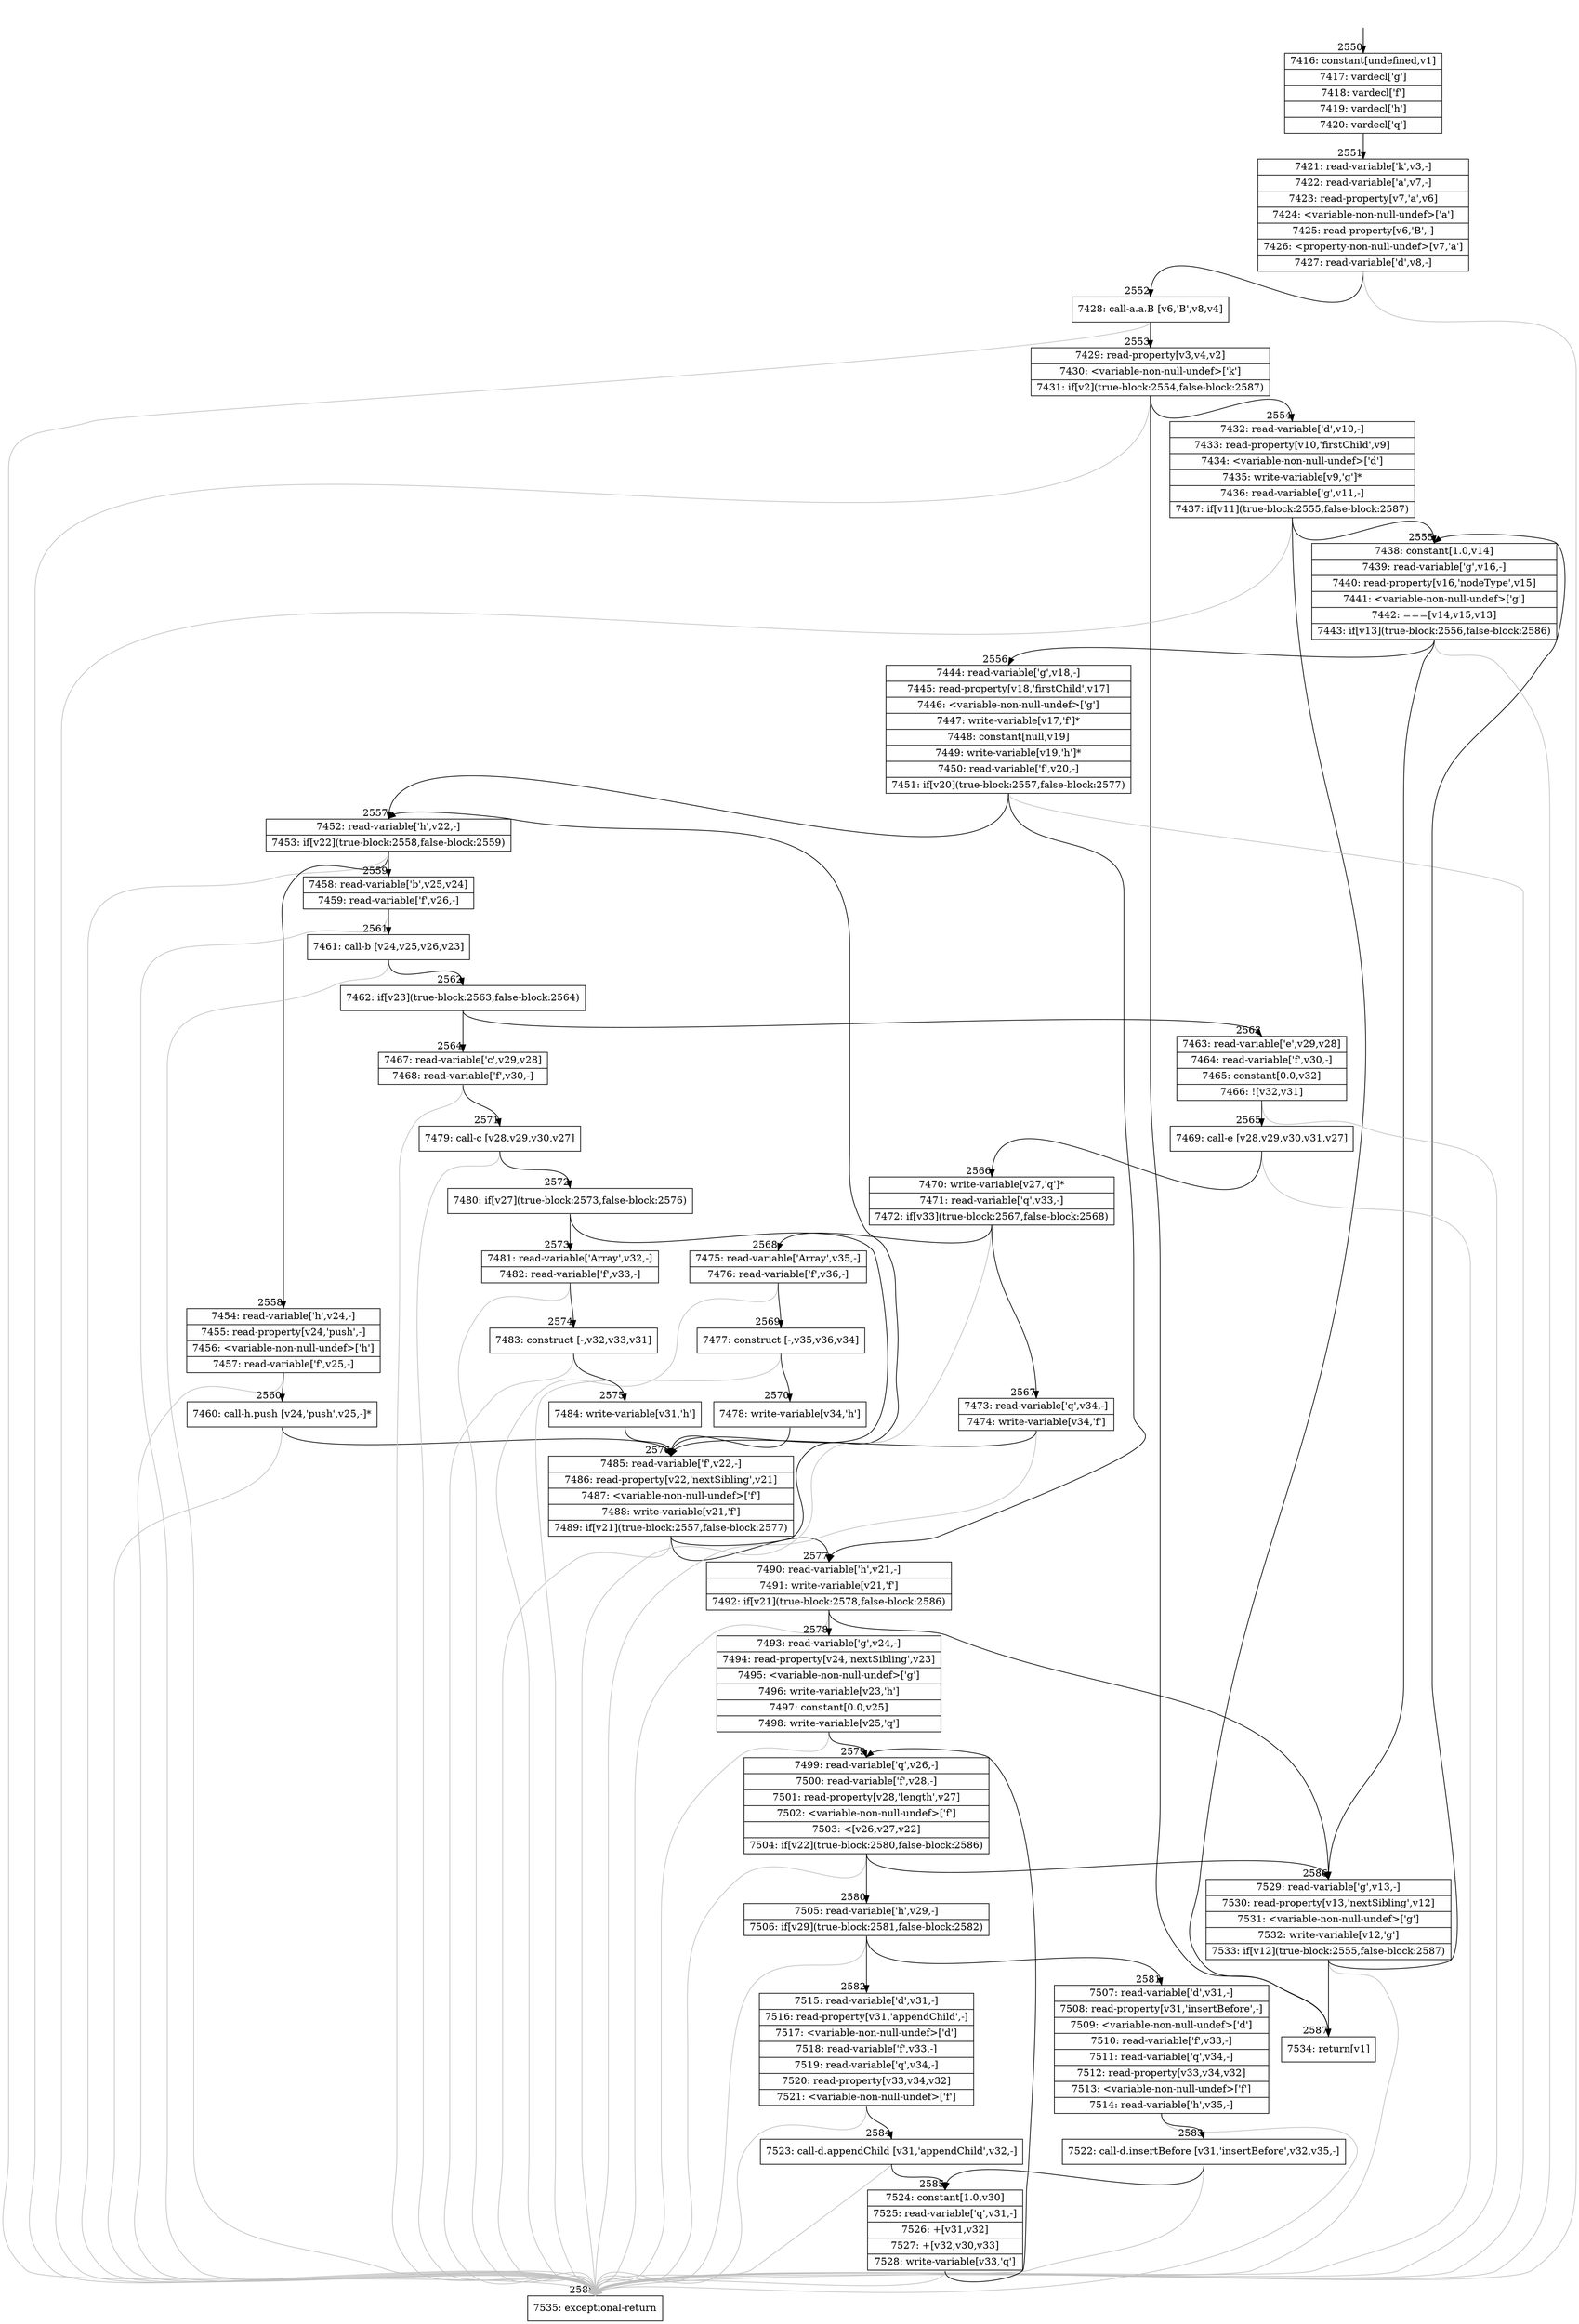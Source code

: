 digraph {
rankdir="TD"
BB_entry206[shape=none,label=""];
BB_entry206 -> BB2550 [tailport=s, headport=n, headlabel="    2550"]
BB2550 [shape=record label="{7416: constant[undefined,v1]|7417: vardecl['g']|7418: vardecl['f']|7419: vardecl['h']|7420: vardecl['q']}" ] 
BB2550 -> BB2551 [tailport=s, headport=n, headlabel="      2551"]
BB2551 [shape=record label="{7421: read-variable['k',v3,-]|7422: read-variable['a',v7,-]|7423: read-property[v7,'a',v6]|7424: \<variable-non-null-undef\>['a']|7425: read-property[v6,'B',-]|7426: \<property-non-null-undef\>[v7,'a']|7427: read-variable['d',v8,-]}" ] 
BB2551 -> BB2552 [tailport=s, headport=n, headlabel="      2552"]
BB2551 -> BB2588 [tailport=s, headport=n, color=gray, headlabel="      2588"]
BB2552 [shape=record label="{7428: call-a.a.B [v6,'B',v8,v4]}" ] 
BB2552 -> BB2553 [tailport=s, headport=n, headlabel="      2553"]
BB2552 -> BB2588 [tailport=s, headport=n, color=gray]
BB2553 [shape=record label="{7429: read-property[v3,v4,v2]|7430: \<variable-non-null-undef\>['k']|7431: if[v2](true-block:2554,false-block:2587)}" ] 
BB2553 -> BB2554 [tailport=s, headport=n, headlabel="      2554"]
BB2553 -> BB2587 [tailport=s, headport=n, headlabel="      2587"]
BB2553 -> BB2588 [tailport=s, headport=n, color=gray]
BB2554 [shape=record label="{7432: read-variable['d',v10,-]|7433: read-property[v10,'firstChild',v9]|7434: \<variable-non-null-undef\>['d']|7435: write-variable[v9,'g']*|7436: read-variable['g',v11,-]|7437: if[v11](true-block:2555,false-block:2587)}" ] 
BB2554 -> BB2555 [tailport=s, headport=n, headlabel="      2555"]
BB2554 -> BB2587 [tailport=s, headport=n]
BB2554 -> BB2588 [tailport=s, headport=n, color=gray]
BB2555 [shape=record label="{7438: constant[1.0,v14]|7439: read-variable['g',v16,-]|7440: read-property[v16,'nodeType',v15]|7441: \<variable-non-null-undef\>['g']|7442: ===[v14,v15,v13]|7443: if[v13](true-block:2556,false-block:2586)}" ] 
BB2555 -> BB2556 [tailport=s, headport=n, headlabel="      2556"]
BB2555 -> BB2586 [tailport=s, headport=n, headlabel="      2586"]
BB2555 -> BB2588 [tailport=s, headport=n, color=gray]
BB2556 [shape=record label="{7444: read-variable['g',v18,-]|7445: read-property[v18,'firstChild',v17]|7446: \<variable-non-null-undef\>['g']|7447: write-variable[v17,'f']*|7448: constant[null,v19]|7449: write-variable[v19,'h']*|7450: read-variable['f',v20,-]|7451: if[v20](true-block:2557,false-block:2577)}" ] 
BB2556 -> BB2557 [tailport=s, headport=n, headlabel="      2557"]
BB2556 -> BB2577 [tailport=s, headport=n, headlabel="      2577"]
BB2556 -> BB2588 [tailport=s, headport=n, color=gray]
BB2557 [shape=record label="{7452: read-variable['h',v22,-]|7453: if[v22](true-block:2558,false-block:2559)}" ] 
BB2557 -> BB2558 [tailport=s, headport=n, headlabel="      2558"]
BB2557 -> BB2559 [tailport=s, headport=n, headlabel="      2559"]
BB2557 -> BB2588 [tailport=s, headport=n, color=gray]
BB2558 [shape=record label="{7454: read-variable['h',v24,-]|7455: read-property[v24,'push',-]|7456: \<variable-non-null-undef\>['h']|7457: read-variable['f',v25,-]}" ] 
BB2558 -> BB2560 [tailport=s, headport=n, headlabel="      2560"]
BB2558 -> BB2588 [tailport=s, headport=n, color=gray]
BB2559 [shape=record label="{7458: read-variable['b',v25,v24]|7459: read-variable['f',v26,-]}" ] 
BB2559 -> BB2561 [tailport=s, headport=n, headlabel="      2561"]
BB2559 -> BB2588 [tailport=s, headport=n, color=gray]
BB2560 [shape=record label="{7460: call-h.push [v24,'push',v25,-]*}" ] 
BB2560 -> BB2576 [tailport=s, headport=n, headlabel="      2576"]
BB2560 -> BB2588 [tailport=s, headport=n, color=gray]
BB2561 [shape=record label="{7461: call-b [v24,v25,v26,v23]}" ] 
BB2561 -> BB2562 [tailport=s, headport=n, headlabel="      2562"]
BB2561 -> BB2588 [tailport=s, headport=n, color=gray]
BB2562 [shape=record label="{7462: if[v23](true-block:2563,false-block:2564)}" ] 
BB2562 -> BB2563 [tailport=s, headport=n, headlabel="      2563"]
BB2562 -> BB2564 [tailport=s, headport=n, headlabel="      2564"]
BB2563 [shape=record label="{7463: read-variable['e',v29,v28]|7464: read-variable['f',v30,-]|7465: constant[0.0,v32]|7466: ![v32,v31]}" ] 
BB2563 -> BB2565 [tailport=s, headport=n, headlabel="      2565"]
BB2563 -> BB2588 [tailport=s, headport=n, color=gray]
BB2564 [shape=record label="{7467: read-variable['c',v29,v28]|7468: read-variable['f',v30,-]}" ] 
BB2564 -> BB2571 [tailport=s, headport=n, headlabel="      2571"]
BB2564 -> BB2588 [tailport=s, headport=n, color=gray]
BB2565 [shape=record label="{7469: call-e [v28,v29,v30,v31,v27]}" ] 
BB2565 -> BB2566 [tailport=s, headport=n, headlabel="      2566"]
BB2565 -> BB2588 [tailport=s, headport=n, color=gray]
BB2566 [shape=record label="{7470: write-variable[v27,'q']*|7471: read-variable['q',v33,-]|7472: if[v33](true-block:2567,false-block:2568)}" ] 
BB2566 -> BB2567 [tailport=s, headport=n, headlabel="      2567"]
BB2566 -> BB2568 [tailport=s, headport=n, headlabel="      2568"]
BB2566 -> BB2588 [tailport=s, headport=n, color=gray]
BB2567 [shape=record label="{7473: read-variable['q',v34,-]|7474: write-variable[v34,'f']}" ] 
BB2567 -> BB2576 [tailport=s, headport=n]
BB2567 -> BB2588 [tailport=s, headport=n, color=gray]
BB2568 [shape=record label="{7475: read-variable['Array',v35,-]|7476: read-variable['f',v36,-]}" ] 
BB2568 -> BB2569 [tailport=s, headport=n, headlabel="      2569"]
BB2568 -> BB2588 [tailport=s, headport=n, color=gray]
BB2569 [shape=record label="{7477: construct [-,v35,v36,v34]}" ] 
BB2569 -> BB2570 [tailport=s, headport=n, headlabel="      2570"]
BB2569 -> BB2588 [tailport=s, headport=n, color=gray]
BB2570 [shape=record label="{7478: write-variable[v34,'h']}" ] 
BB2570 -> BB2576 [tailport=s, headport=n]
BB2571 [shape=record label="{7479: call-c [v28,v29,v30,v27]}" ] 
BB2571 -> BB2572 [tailport=s, headport=n, headlabel="      2572"]
BB2571 -> BB2588 [tailport=s, headport=n, color=gray]
BB2572 [shape=record label="{7480: if[v27](true-block:2573,false-block:2576)}" ] 
BB2572 -> BB2576 [tailport=s, headport=n]
BB2572 -> BB2573 [tailport=s, headport=n, headlabel="      2573"]
BB2573 [shape=record label="{7481: read-variable['Array',v32,-]|7482: read-variable['f',v33,-]}" ] 
BB2573 -> BB2574 [tailport=s, headport=n, headlabel="      2574"]
BB2573 -> BB2588 [tailport=s, headport=n, color=gray]
BB2574 [shape=record label="{7483: construct [-,v32,v33,v31]}" ] 
BB2574 -> BB2575 [tailport=s, headport=n, headlabel="      2575"]
BB2574 -> BB2588 [tailport=s, headport=n, color=gray]
BB2575 [shape=record label="{7484: write-variable[v31,'h']}" ] 
BB2575 -> BB2576 [tailport=s, headport=n]
BB2576 [shape=record label="{7485: read-variable['f',v22,-]|7486: read-property[v22,'nextSibling',v21]|7487: \<variable-non-null-undef\>['f']|7488: write-variable[v21,'f']|7489: if[v21](true-block:2557,false-block:2577)}" ] 
BB2576 -> BB2557 [tailport=s, headport=n]
BB2576 -> BB2577 [tailport=s, headport=n]
BB2576 -> BB2588 [tailport=s, headport=n, color=gray]
BB2577 [shape=record label="{7490: read-variable['h',v21,-]|7491: write-variable[v21,'f']|7492: if[v21](true-block:2578,false-block:2586)}" ] 
BB2577 -> BB2578 [tailport=s, headport=n, headlabel="      2578"]
BB2577 -> BB2586 [tailport=s, headport=n]
BB2577 -> BB2588 [tailport=s, headport=n, color=gray]
BB2578 [shape=record label="{7493: read-variable['g',v24,-]|7494: read-property[v24,'nextSibling',v23]|7495: \<variable-non-null-undef\>['g']|7496: write-variable[v23,'h']|7497: constant[0.0,v25]|7498: write-variable[v25,'q']}" ] 
BB2578 -> BB2579 [tailport=s, headport=n, headlabel="      2579"]
BB2578 -> BB2588 [tailport=s, headport=n, color=gray]
BB2579 [shape=record label="{7499: read-variable['q',v26,-]|7500: read-variable['f',v28,-]|7501: read-property[v28,'length',v27]|7502: \<variable-non-null-undef\>['f']|7503: \<[v26,v27,v22]|7504: if[v22](true-block:2580,false-block:2586)}" ] 
BB2579 -> BB2580 [tailport=s, headport=n, headlabel="      2580"]
BB2579 -> BB2586 [tailport=s, headport=n]
BB2579 -> BB2588 [tailport=s, headport=n, color=gray]
BB2580 [shape=record label="{7505: read-variable['h',v29,-]|7506: if[v29](true-block:2581,false-block:2582)}" ] 
BB2580 -> BB2581 [tailport=s, headport=n, headlabel="      2581"]
BB2580 -> BB2582 [tailport=s, headport=n, headlabel="      2582"]
BB2580 -> BB2588 [tailport=s, headport=n, color=gray]
BB2581 [shape=record label="{7507: read-variable['d',v31,-]|7508: read-property[v31,'insertBefore',-]|7509: \<variable-non-null-undef\>['d']|7510: read-variable['f',v33,-]|7511: read-variable['q',v34,-]|7512: read-property[v33,v34,v32]|7513: \<variable-non-null-undef\>['f']|7514: read-variable['h',v35,-]}" ] 
BB2581 -> BB2583 [tailport=s, headport=n, headlabel="      2583"]
BB2581 -> BB2588 [tailport=s, headport=n, color=gray]
BB2582 [shape=record label="{7515: read-variable['d',v31,-]|7516: read-property[v31,'appendChild',-]|7517: \<variable-non-null-undef\>['d']|7518: read-variable['f',v33,-]|7519: read-variable['q',v34,-]|7520: read-property[v33,v34,v32]|7521: \<variable-non-null-undef\>['f']}" ] 
BB2582 -> BB2584 [tailport=s, headport=n, headlabel="      2584"]
BB2582 -> BB2588 [tailport=s, headport=n, color=gray]
BB2583 [shape=record label="{7522: call-d.insertBefore [v31,'insertBefore',v32,v35,-]}" ] 
BB2583 -> BB2585 [tailport=s, headport=n, headlabel="      2585"]
BB2583 -> BB2588 [tailport=s, headport=n, color=gray]
BB2584 [shape=record label="{7523: call-d.appendChild [v31,'appendChild',v32,-]}" ] 
BB2584 -> BB2585 [tailport=s, headport=n]
BB2584 -> BB2588 [tailport=s, headport=n, color=gray]
BB2585 [shape=record label="{7524: constant[1.0,v30]|7525: read-variable['q',v31,-]|7526: +[v31,v32]|7527: +[v32,v30,v33]|7528: write-variable[v33,'q']}" ] 
BB2585 -> BB2579 [tailport=s, headport=n]
BB2585 -> BB2588 [tailport=s, headport=n, color=gray]
BB2586 [shape=record label="{7529: read-variable['g',v13,-]|7530: read-property[v13,'nextSibling',v12]|7531: \<variable-non-null-undef\>['g']|7532: write-variable[v12,'g']|7533: if[v12](true-block:2555,false-block:2587)}" ] 
BB2586 -> BB2555 [tailport=s, headport=n]
BB2586 -> BB2587 [tailport=s, headport=n]
BB2586 -> BB2588 [tailport=s, headport=n, color=gray]
BB2587 [shape=record label="{7534: return[v1]}" ] 
BB2588 [shape=record label="{7535: exceptional-return}" ] 
}
